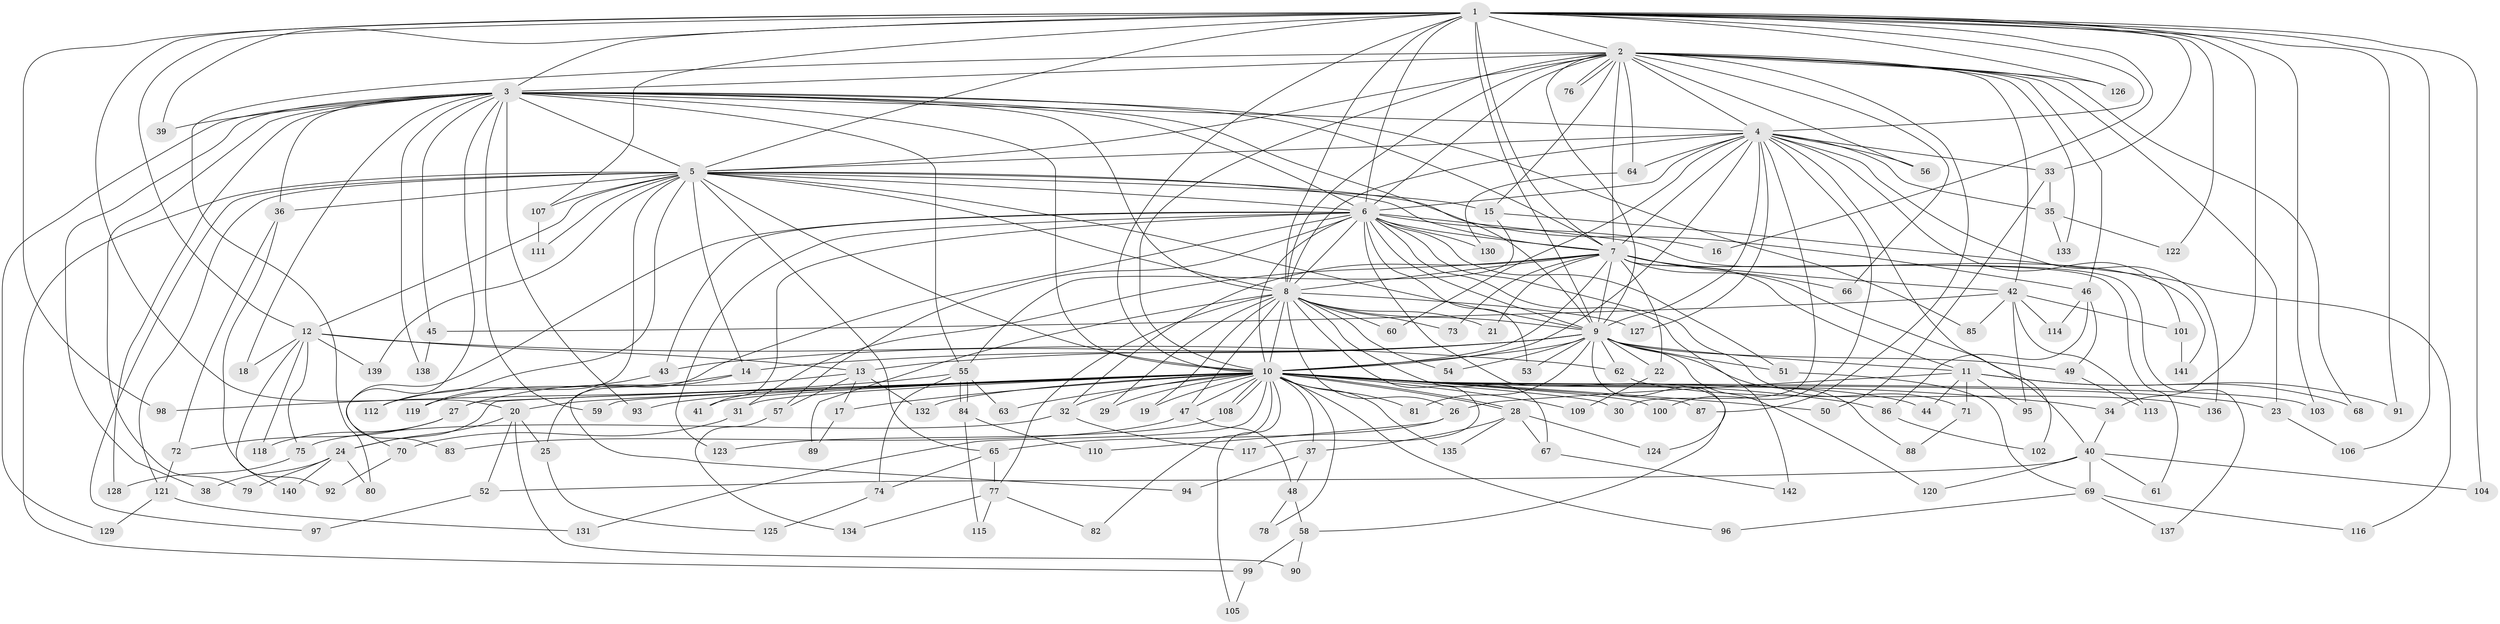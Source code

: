// Generated by graph-tools (version 1.1) at 2025/25/03/09/25 03:25:38]
// undirected, 142 vertices, 309 edges
graph export_dot {
graph [start="1"]
  node [color=gray90,style=filled];
  1;
  2;
  3;
  4;
  5;
  6;
  7;
  8;
  9;
  10;
  11;
  12;
  13;
  14;
  15;
  16;
  17;
  18;
  19;
  20;
  21;
  22;
  23;
  24;
  25;
  26;
  27;
  28;
  29;
  30;
  31;
  32;
  33;
  34;
  35;
  36;
  37;
  38;
  39;
  40;
  41;
  42;
  43;
  44;
  45;
  46;
  47;
  48;
  49;
  50;
  51;
  52;
  53;
  54;
  55;
  56;
  57;
  58;
  59;
  60;
  61;
  62;
  63;
  64;
  65;
  66;
  67;
  68;
  69;
  70;
  71;
  72;
  73;
  74;
  75;
  76;
  77;
  78;
  79;
  80;
  81;
  82;
  83;
  84;
  85;
  86;
  87;
  88;
  89;
  90;
  91;
  92;
  93;
  94;
  95;
  96;
  97;
  98;
  99;
  100;
  101;
  102;
  103;
  104;
  105;
  106;
  107;
  108;
  109;
  110;
  111;
  112;
  113;
  114;
  115;
  116;
  117;
  118;
  119;
  120;
  121;
  122;
  123;
  124;
  125;
  126;
  127;
  128;
  129;
  130;
  131;
  132;
  133;
  134;
  135;
  136;
  137;
  138;
  139;
  140;
  141;
  142;
  1 -- 2;
  1 -- 3;
  1 -- 4;
  1 -- 5;
  1 -- 6;
  1 -- 7;
  1 -- 8;
  1 -- 9;
  1 -- 10;
  1 -- 12;
  1 -- 16;
  1 -- 20;
  1 -- 33;
  1 -- 34;
  1 -- 39;
  1 -- 91;
  1 -- 98;
  1 -- 103;
  1 -- 104;
  1 -- 106;
  1 -- 107;
  1 -- 122;
  1 -- 126;
  2 -- 3;
  2 -- 4;
  2 -- 5;
  2 -- 6;
  2 -- 7;
  2 -- 8;
  2 -- 9;
  2 -- 10;
  2 -- 15;
  2 -- 23;
  2 -- 42;
  2 -- 46;
  2 -- 56;
  2 -- 64;
  2 -- 66;
  2 -- 68;
  2 -- 76;
  2 -- 76;
  2 -- 80;
  2 -- 87;
  2 -- 126;
  2 -- 133;
  3 -- 4;
  3 -- 5;
  3 -- 6;
  3 -- 7;
  3 -- 8;
  3 -- 9;
  3 -- 10;
  3 -- 18;
  3 -- 36;
  3 -- 38;
  3 -- 39;
  3 -- 45;
  3 -- 55;
  3 -- 59;
  3 -- 79;
  3 -- 83;
  3 -- 85;
  3 -- 93;
  3 -- 128;
  3 -- 129;
  3 -- 138;
  4 -- 5;
  4 -- 6;
  4 -- 7;
  4 -- 8;
  4 -- 9;
  4 -- 10;
  4 -- 30;
  4 -- 33;
  4 -- 35;
  4 -- 56;
  4 -- 60;
  4 -- 64;
  4 -- 100;
  4 -- 101;
  4 -- 102;
  4 -- 127;
  4 -- 136;
  5 -- 6;
  5 -- 7;
  5 -- 8;
  5 -- 9;
  5 -- 10;
  5 -- 12;
  5 -- 14;
  5 -- 15;
  5 -- 36;
  5 -- 46;
  5 -- 65;
  5 -- 97;
  5 -- 99;
  5 -- 107;
  5 -- 111;
  5 -- 112;
  5 -- 119;
  5 -- 121;
  5 -- 139;
  6 -- 7;
  6 -- 8;
  6 -- 9;
  6 -- 10;
  6 -- 16;
  6 -- 25;
  6 -- 41;
  6 -- 43;
  6 -- 51;
  6 -- 53;
  6 -- 57;
  6 -- 58;
  6 -- 70;
  6 -- 71;
  6 -- 123;
  6 -- 130;
  6 -- 141;
  6 -- 142;
  7 -- 8;
  7 -- 9;
  7 -- 10;
  7 -- 11;
  7 -- 21;
  7 -- 22;
  7 -- 31;
  7 -- 32;
  7 -- 40;
  7 -- 42;
  7 -- 61;
  7 -- 66;
  7 -- 73;
  7 -- 137;
  8 -- 9;
  8 -- 10;
  8 -- 19;
  8 -- 21;
  8 -- 26;
  8 -- 29;
  8 -- 47;
  8 -- 54;
  8 -- 60;
  8 -- 67;
  8 -- 73;
  8 -- 77;
  8 -- 89;
  8 -- 117;
  8 -- 127;
  9 -- 10;
  9 -- 11;
  9 -- 13;
  9 -- 14;
  9 -- 22;
  9 -- 43;
  9 -- 49;
  9 -- 51;
  9 -- 53;
  9 -- 54;
  9 -- 62;
  9 -- 81;
  9 -- 88;
  9 -- 120;
  9 -- 124;
  10 -- 17;
  10 -- 19;
  10 -- 20;
  10 -- 23;
  10 -- 24;
  10 -- 27;
  10 -- 28;
  10 -- 28;
  10 -- 29;
  10 -- 30;
  10 -- 31;
  10 -- 32;
  10 -- 34;
  10 -- 37;
  10 -- 41;
  10 -- 44;
  10 -- 47;
  10 -- 50;
  10 -- 59;
  10 -- 63;
  10 -- 78;
  10 -- 81;
  10 -- 82;
  10 -- 86;
  10 -- 87;
  10 -- 93;
  10 -- 96;
  10 -- 100;
  10 -- 103;
  10 -- 105;
  10 -- 108;
  10 -- 108;
  10 -- 109;
  10 -- 131;
  10 -- 132;
  10 -- 135;
  11 -- 26;
  11 -- 44;
  11 -- 68;
  11 -- 71;
  11 -- 91;
  11 -- 95;
  12 -- 13;
  12 -- 18;
  12 -- 62;
  12 -- 75;
  12 -- 118;
  12 -- 139;
  12 -- 140;
  13 -- 17;
  13 -- 27;
  13 -- 57;
  13 -- 132;
  14 -- 94;
  14 -- 119;
  15 -- 55;
  15 -- 116;
  17 -- 89;
  20 -- 24;
  20 -- 25;
  20 -- 52;
  20 -- 90;
  22 -- 109;
  23 -- 106;
  24 -- 38;
  24 -- 79;
  24 -- 80;
  24 -- 140;
  25 -- 125;
  26 -- 65;
  26 -- 110;
  27 -- 72;
  27 -- 118;
  28 -- 37;
  28 -- 67;
  28 -- 124;
  28 -- 135;
  31 -- 70;
  32 -- 75;
  32 -- 117;
  33 -- 35;
  33 -- 50;
  34 -- 40;
  35 -- 122;
  35 -- 133;
  36 -- 72;
  36 -- 92;
  37 -- 48;
  37 -- 94;
  40 -- 52;
  40 -- 61;
  40 -- 69;
  40 -- 104;
  40 -- 120;
  42 -- 45;
  42 -- 85;
  42 -- 95;
  42 -- 101;
  42 -- 113;
  42 -- 114;
  43 -- 112;
  45 -- 138;
  46 -- 49;
  46 -- 86;
  46 -- 114;
  47 -- 48;
  47 -- 83;
  48 -- 58;
  48 -- 78;
  49 -- 113;
  51 -- 69;
  52 -- 97;
  55 -- 63;
  55 -- 74;
  55 -- 84;
  55 -- 84;
  55 -- 98;
  57 -- 134;
  58 -- 90;
  58 -- 99;
  62 -- 136;
  64 -- 130;
  65 -- 74;
  65 -- 77;
  67 -- 142;
  69 -- 96;
  69 -- 116;
  69 -- 137;
  70 -- 92;
  71 -- 88;
  72 -- 121;
  74 -- 125;
  75 -- 128;
  77 -- 82;
  77 -- 115;
  77 -- 134;
  84 -- 110;
  84 -- 115;
  86 -- 102;
  99 -- 105;
  101 -- 141;
  107 -- 111;
  108 -- 123;
  121 -- 129;
  121 -- 131;
}
